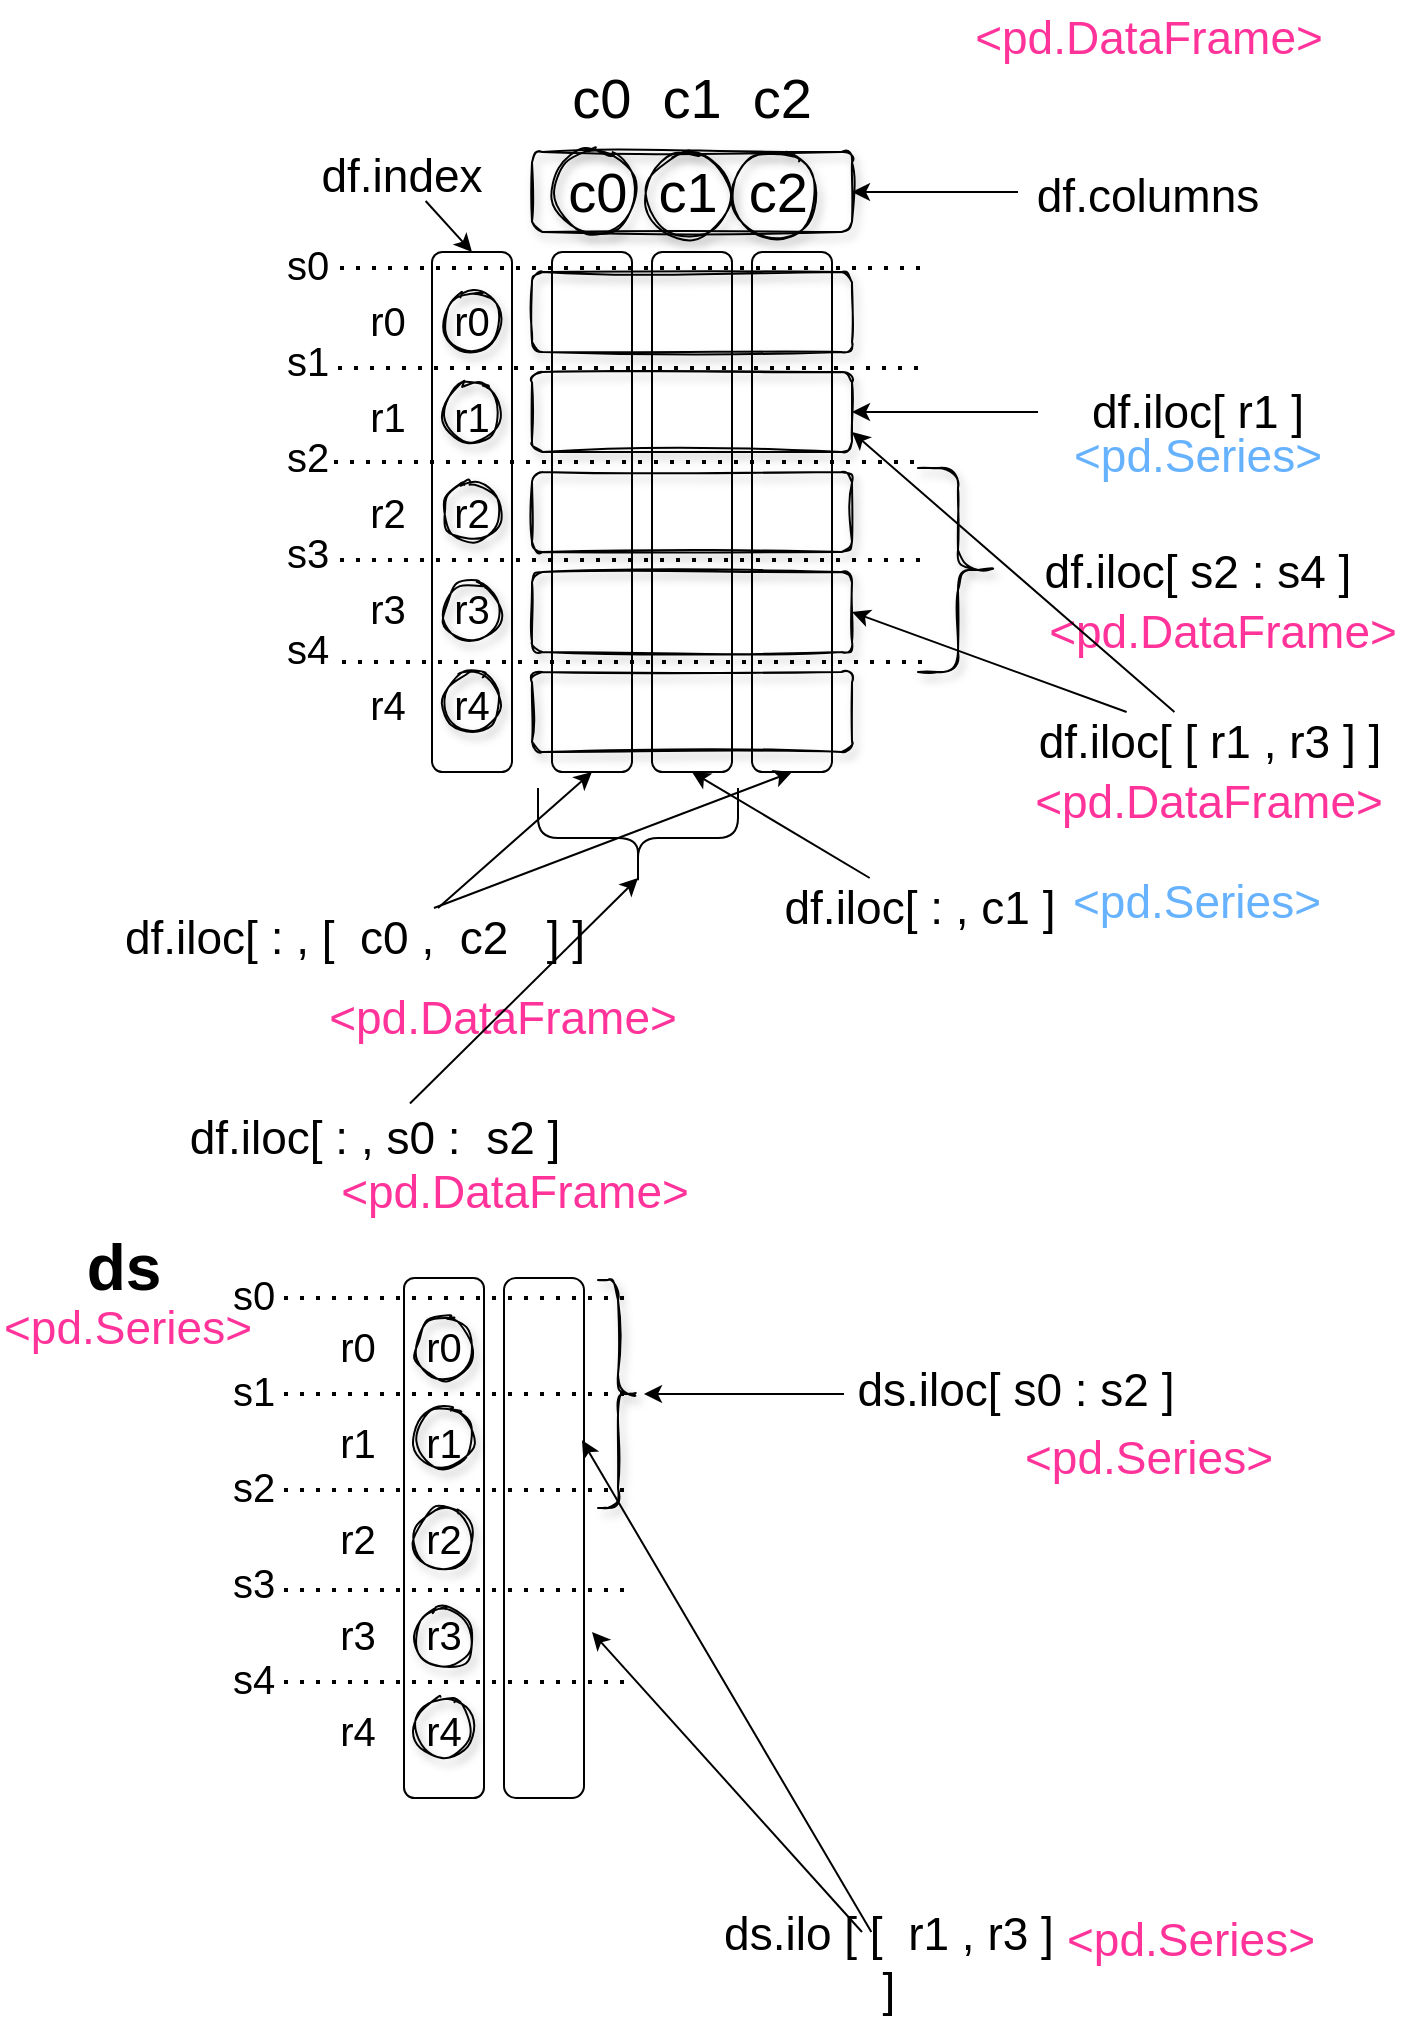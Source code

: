 <mxfile>
    <diagram id="Z9NfkE0Gaz2DqiLAO_H8" name="ページ1">
        <mxGraphModel dx="718" dy="520" grid="1" gridSize="10" guides="1" tooltips="1" connect="1" arrows="1" fold="1" page="1" pageScale="1" pageWidth="827" pageHeight="1169" math="0" shadow="0">
            <root>
                <mxCell id="0"/>
                <mxCell id="1" parent="0"/>
                <mxCell id="2" value="" style="rounded=1;whiteSpace=wrap;html=1;arcSize=13;" parent="1" vertex="1">
                    <mxGeometry x="297" y="132" width="40" height="260" as="geometry"/>
                </mxCell>
                <mxCell id="5" value="" style="rounded=1;whiteSpace=wrap;html=1;arcSize=13;" parent="1" vertex="1">
                    <mxGeometry x="347" y="132" width="40" height="260" as="geometry"/>
                </mxCell>
                <mxCell id="6" value="" style="rounded=1;whiteSpace=wrap;html=1;arcSize=13;" parent="1" vertex="1">
                    <mxGeometry x="397" y="132" width="40" height="260" as="geometry"/>
                </mxCell>
                <mxCell id="7" value="" style="rounded=1;whiteSpace=wrap;html=1;arcSize=13;rotation=-90;shadow=1;sketch=1;fillColor=none;" parent="1" vertex="1">
                    <mxGeometry x="347" y="82" width="40" height="160" as="geometry"/>
                </mxCell>
                <mxCell id="8" value="" style="rounded=1;whiteSpace=wrap;html=1;arcSize=13;rotation=-90;shadow=1;sketch=1;fillColor=none;" parent="1" vertex="1">
                    <mxGeometry x="347" y="132" width="40" height="160" as="geometry"/>
                </mxCell>
                <mxCell id="9" value="" style="rounded=1;whiteSpace=wrap;html=1;arcSize=13;rotation=-90;shadow=1;sketch=1;fillColor=none;" parent="1" vertex="1">
                    <mxGeometry x="347" y="232" width="40" height="160" as="geometry"/>
                </mxCell>
                <mxCell id="10" value="" style="rounded=1;whiteSpace=wrap;html=1;arcSize=13;rotation=-90;shadow=1;sketch=1;fillColor=none;" parent="1" vertex="1">
                    <mxGeometry x="347" y="182" width="40" height="160" as="geometry"/>
                </mxCell>
                <mxCell id="11" value="" style="rounded=1;whiteSpace=wrap;html=1;arcSize=13;rotation=-90;shadow=1;sketch=1;fillColor=none;" parent="1" vertex="1">
                    <mxGeometry x="347" y="282" width="40" height="160" as="geometry"/>
                </mxCell>
                <mxCell id="12" value="" style="rounded=1;whiteSpace=wrap;html=1;arcSize=13;rotation=-90;shadow=1;sketch=1;fillColor=none;" parent="1" vertex="1">
                    <mxGeometry x="347" y="22" width="40" height="160" as="geometry"/>
                </mxCell>
                <mxCell id="13" value="" style="rounded=1;whiteSpace=wrap;html=1;arcSize=13;" parent="1" vertex="1">
                    <mxGeometry x="237" y="132" width="40" height="260" as="geometry"/>
                </mxCell>
                <mxCell id="14" value="&lt;font style=&quot;font-size: 28px&quot;&gt;c0&amp;nbsp; c1&amp;nbsp; c2&lt;/font&gt;" style="text;html=1;strokeColor=none;fillColor=none;align=center;verticalAlign=middle;whiteSpace=wrap;rounded=0;shadow=1;sketch=1;" parent="1" vertex="1">
                    <mxGeometry x="290" y="87" width="150" height="30" as="geometry"/>
                </mxCell>
                <mxCell id="15" value="&lt;font style=&quot;font-size: 20px&quot;&gt;r0&lt;br&gt;&lt;br&gt;r1&lt;br&gt;&lt;br&gt;r2&lt;br&gt;&lt;br&gt;r3&lt;br&gt;&lt;br&gt;r4&lt;br&gt;&lt;/font&gt;" style="text;html=1;strokeColor=none;fillColor=none;align=center;verticalAlign=middle;whiteSpace=wrap;rounded=0;shadow=1;sketch=1;" parent="1" vertex="1">
                    <mxGeometry x="242" y="138" width="30" height="248" as="geometry"/>
                </mxCell>
                <mxCell id="21" style="edgeStyle=none;html=1;entryX=0.5;entryY=1;entryDx=0;entryDy=0;fontSize=23;" parent="1" source="19" target="12" edge="1">
                    <mxGeometry relative="1" as="geometry"/>
                </mxCell>
                <mxCell id="19" value="&lt;font style=&quot;font-size: 23px&quot;&gt;df.columns&lt;/font&gt;" style="text;html=1;strokeColor=none;fillColor=none;align=center;verticalAlign=middle;whiteSpace=wrap;rounded=0;shadow=1;sketch=1;fontSize=28;" parent="1" vertex="1">
                    <mxGeometry x="530" y="87" width="130" height="30" as="geometry"/>
                </mxCell>
                <mxCell id="24" style="edgeStyle=none;html=1;entryX=0.5;entryY=0;entryDx=0;entryDy=0;fontSize=23;" parent="1" source="22" target="13" edge="1">
                    <mxGeometry relative="1" as="geometry"/>
                </mxCell>
                <mxCell id="22" value="df.index" style="text;html=1;strokeColor=none;fillColor=none;align=center;verticalAlign=middle;whiteSpace=wrap;rounded=0;shadow=1;sketch=1;fontSize=23;" parent="1" vertex="1">
                    <mxGeometry x="172" y="80.5" width="100" height="26" as="geometry"/>
                </mxCell>
                <mxCell id="26" value="&lt;font style=&quot;font-size: 28px&quot;&gt;c0&amp;nbsp; c1&amp;nbsp; c2&lt;/font&gt;" style="text;html=1;strokeColor=none;fillColor=none;align=center;verticalAlign=middle;whiteSpace=wrap;rounded=0;shadow=1;sketch=1;" parent="1" vertex="1">
                    <mxGeometry x="292" y="40" width="150" height="30" as="geometry"/>
                </mxCell>
                <mxCell id="27" value="&lt;font style=&quot;font-size: 20px&quot;&gt;r0&lt;br&gt;&lt;br&gt;r1&lt;br&gt;&lt;br&gt;r2&lt;br&gt;&lt;br&gt;r3&lt;br&gt;&lt;br&gt;r4&lt;br&gt;&lt;/font&gt;" style="text;html=1;strokeColor=none;fillColor=none;align=center;verticalAlign=middle;whiteSpace=wrap;rounded=0;shadow=1;sketch=1;" parent="1" vertex="1">
                    <mxGeometry x="200" y="138" width="30" height="248" as="geometry"/>
                </mxCell>
                <mxCell id="28" value="" style="ellipse;whiteSpace=wrap;html=1;aspect=fixed;shadow=1;sketch=1;fontSize=23;fillColor=none;" parent="1" vertex="1">
                    <mxGeometry x="242" y="342" width="30" height="30" as="geometry"/>
                </mxCell>
                <mxCell id="29" value="" style="ellipse;whiteSpace=wrap;html=1;aspect=fixed;shadow=1;sketch=1;fontSize=23;fillColor=none;" parent="1" vertex="1">
                    <mxGeometry x="242" y="297" width="30" height="30" as="geometry"/>
                </mxCell>
                <mxCell id="30" value="" style="ellipse;whiteSpace=wrap;html=1;aspect=fixed;shadow=1;sketch=1;fontSize=23;fillColor=none;" parent="1" vertex="1">
                    <mxGeometry x="242" y="247" width="30" height="30" as="geometry"/>
                </mxCell>
                <mxCell id="31" value="" style="ellipse;whiteSpace=wrap;html=1;aspect=fixed;shadow=1;sketch=1;fontSize=23;fillColor=none;" parent="1" vertex="1">
                    <mxGeometry x="242" y="197" width="30" height="30" as="geometry"/>
                </mxCell>
                <mxCell id="32" value="" style="ellipse;whiteSpace=wrap;html=1;aspect=fixed;shadow=1;sketch=1;fontSize=23;fillColor=none;" parent="1" vertex="1">
                    <mxGeometry x="242" y="152" width="30" height="30" as="geometry"/>
                </mxCell>
                <mxCell id="33" value="" style="ellipse;whiteSpace=wrap;html=1;aspect=fixed;shadow=1;sketch=1;fontSize=23;fillColor=none;" parent="1" vertex="1">
                    <mxGeometry x="297" y="80.5" width="43" height="43" as="geometry"/>
                </mxCell>
                <mxCell id="34" value="" style="ellipse;whiteSpace=wrap;html=1;aspect=fixed;shadow=1;sketch=1;fontSize=23;fillColor=none;" parent="1" vertex="1">
                    <mxGeometry x="343.5" y="82" width="43" height="43" as="geometry"/>
                </mxCell>
                <mxCell id="35" value="" style="ellipse;whiteSpace=wrap;html=1;aspect=fixed;shadow=1;sketch=1;fontSize=23;fillColor=none;" parent="1" vertex="1">
                    <mxGeometry x="387" y="82" width="43" height="43" as="geometry"/>
                </mxCell>
                <mxCell id="51" value="" style="edgeStyle=none;html=1;fontSize=23;entryX=0.5;entryY=1;entryDx=0;entryDy=0;" parent="1" source="45" target="5" edge="1">
                    <mxGeometry relative="1" as="geometry">
                        <mxPoint x="367" y="410" as="targetPoint"/>
                    </mxGeometry>
                </mxCell>
                <mxCell id="52" value="" style="endArrow=none;dashed=1;html=1;dashPattern=1 3;strokeWidth=2;fontSize=23;" parent="1" edge="1">
                    <mxGeometry width="50" height="50" relative="1" as="geometry">
                        <mxPoint x="190" y="190" as="sourcePoint"/>
                        <mxPoint x="480" y="190" as="targetPoint"/>
                    </mxGeometry>
                </mxCell>
                <mxCell id="53" value="" style="endArrow=none;dashed=1;html=1;dashPattern=1 3;strokeWidth=2;fontSize=23;" parent="1" edge="1">
                    <mxGeometry width="50" height="50" relative="1" as="geometry">
                        <mxPoint x="188" y="237" as="sourcePoint"/>
                        <mxPoint x="478" y="237" as="targetPoint"/>
                    </mxGeometry>
                </mxCell>
                <mxCell id="54" value="" style="endArrow=none;dashed=1;html=1;dashPattern=1 3;strokeWidth=2;fontSize=23;" parent="1" edge="1">
                    <mxGeometry width="50" height="50" relative="1" as="geometry">
                        <mxPoint x="191" y="286" as="sourcePoint"/>
                        <mxPoint x="481" y="286" as="targetPoint"/>
                    </mxGeometry>
                </mxCell>
                <mxCell id="55" value="" style="endArrow=none;dashed=1;html=1;dashPattern=1 3;strokeWidth=2;fontSize=23;" parent="1" edge="1">
                    <mxGeometry width="50" height="50" relative="1" as="geometry">
                        <mxPoint x="192" y="337" as="sourcePoint"/>
                        <mxPoint x="482" y="337" as="targetPoint"/>
                    </mxGeometry>
                </mxCell>
                <mxCell id="56" value="" style="endArrow=none;dashed=1;html=1;dashPattern=1 3;strokeWidth=2;fontSize=23;" parent="1" edge="1">
                    <mxGeometry width="50" height="50" relative="1" as="geometry">
                        <mxPoint x="191" y="140" as="sourcePoint"/>
                        <mxPoint x="481" y="140" as="targetPoint"/>
                    </mxGeometry>
                </mxCell>
                <mxCell id="57" value="&lt;font style=&quot;font-size: 20px&quot;&gt;s0&lt;br&gt;&lt;br&gt;s1&lt;br&gt;&lt;br&gt;s2&lt;br&gt;&lt;br&gt;s3&lt;br&gt;&lt;br&gt;s4&lt;br&gt;&lt;/font&gt;" style="text;html=1;strokeColor=none;fillColor=none;align=center;verticalAlign=middle;whiteSpace=wrap;rounded=0;shadow=1;sketch=1;" parent="1" vertex="1">
                    <mxGeometry x="160" y="110" width="30" height="248" as="geometry"/>
                </mxCell>
                <mxCell id="64" style="edgeStyle=none;html=1;entryX=0.5;entryY=1;entryDx=0;entryDy=0;fontSize=23;" parent="1" target="2" edge="1">
                    <mxGeometry relative="1" as="geometry">
                        <mxPoint x="343" y="437.3" as="targetPoint"/>
                        <mxPoint x="240" y="460" as="sourcePoint"/>
                    </mxGeometry>
                </mxCell>
                <mxCell id="65" style="edgeStyle=none;html=1;entryX=0.5;entryY=1;entryDx=0;entryDy=0;fontSize=23;" parent="1" source="61" target="6" edge="1">
                    <mxGeometry relative="1" as="geometry"/>
                </mxCell>
                <mxCell id="66" value="" style="shape=curlyBracket;whiteSpace=wrap;html=1;rounded=1;flipH=1;shadow=1;sketch=1;fontSize=23;fillColor=none;" parent="1" vertex="1">
                    <mxGeometry x="480" y="240" width="40" height="102" as="geometry"/>
                </mxCell>
                <mxCell id="67" value="df.iloc[ s2 : s4 ]" style="text;html=1;strokeColor=none;fillColor=none;align=center;verticalAlign=middle;whiteSpace=wrap;rounded=0;shadow=1;sketch=1;fontSize=23;" parent="1" vertex="1">
                    <mxGeometry x="530" y="277" width="180" height="30" as="geometry"/>
                </mxCell>
                <mxCell id="70" value="&lt;font color=&quot;#ff3399&quot;&gt;&amp;lt;pd.DataFrame&amp;gt;&lt;/font&gt;" style="text;html=1;strokeColor=none;fillColor=none;align=center;verticalAlign=middle;whiteSpace=wrap;rounded=0;shadow=1;sketch=1;fontSize=23;" parent="1" vertex="1">
                    <mxGeometry x="502.5" y="10" width="185" height="30" as="geometry"/>
                </mxCell>
                <mxCell id="71" value="&lt;font color=&quot;#ff3399&quot;&gt;&amp;lt;pd.DataFrame&amp;gt;&lt;/font&gt;" style="text;html=1;strokeColor=none;fillColor=none;align=center;verticalAlign=middle;whiteSpace=wrap;rounded=0;shadow=1;sketch=1;fontSize=23;" parent="1" vertex="1">
                    <mxGeometry x="180" y="500" width="185" height="30" as="geometry"/>
                </mxCell>
                <mxCell id="73" style="edgeStyle=none;html=1;entryX=0.5;entryY=1;entryDx=0;entryDy=0;" parent="1" source="72" target="8" edge="1">
                    <mxGeometry relative="1" as="geometry"/>
                </mxCell>
                <mxCell id="72" value="df.iloc[ r1 ]" style="text;html=1;strokeColor=none;fillColor=none;align=center;verticalAlign=middle;whiteSpace=wrap;rounded=0;shadow=1;sketch=1;fontSize=23;" parent="1" vertex="1">
                    <mxGeometry x="540" y="197" width="160" height="30" as="geometry"/>
                </mxCell>
                <mxCell id="77" value="&lt;font color=&quot;#66b2ff&quot;&gt;&amp;lt;pd.Series&amp;gt;&lt;/font&gt;" style="text;html=1;strokeColor=none;fillColor=none;align=center;verticalAlign=middle;whiteSpace=wrap;rounded=0;shadow=1;sketch=1;fontSize=23;" parent="1" vertex="1">
                    <mxGeometry x="550" y="219" width="140" height="30" as="geometry"/>
                </mxCell>
                <mxCell id="78" value="&lt;font color=&quot;#ff3399&quot;&gt;&amp;lt;pd.DataFrame&amp;gt;&lt;/font&gt;" style="text;html=1;strokeColor=none;fillColor=none;align=center;verticalAlign=middle;whiteSpace=wrap;rounded=0;shadow=1;sketch=1;fontSize=23;" parent="1" vertex="1">
                    <mxGeometry x="540" y="307" width="185" height="30" as="geometry"/>
                </mxCell>
                <mxCell id="81" style="edgeStyle=none;html=1;entryX=0.25;entryY=1;entryDx=0;entryDy=0;" parent="1" source="79" target="8" edge="1">
                    <mxGeometry relative="1" as="geometry"/>
                </mxCell>
                <mxCell id="82" style="edgeStyle=none;html=1;entryX=0.5;entryY=1;entryDx=0;entryDy=0;" parent="1" source="79" target="9" edge="1">
                    <mxGeometry relative="1" as="geometry"/>
                </mxCell>
                <mxCell id="79" value="df.iloc[ [ r1 , r3 ] ]" style="text;html=1;strokeColor=none;fillColor=none;align=center;verticalAlign=middle;whiteSpace=wrap;rounded=0;shadow=1;sketch=1;fontSize=23;" parent="1" vertex="1">
                    <mxGeometry x="535.5" y="362" width="180" height="30" as="geometry"/>
                </mxCell>
                <mxCell id="80" value="&lt;font color=&quot;#ff3399&quot;&gt;&amp;lt;pd.DataFrame&amp;gt;&lt;/font&gt;" style="text;html=1;strokeColor=none;fillColor=none;align=center;verticalAlign=middle;whiteSpace=wrap;rounded=0;shadow=1;sketch=1;fontSize=23;" parent="1" vertex="1">
                    <mxGeometry x="532.5" y="392" width="185" height="30" as="geometry"/>
                </mxCell>
                <mxCell id="85" value="" style="shape=curlyBracket;whiteSpace=wrap;html=1;rounded=1;flipH=1;rotation=90;" parent="1" vertex="1">
                    <mxGeometry x="315" y="375" width="50" height="100" as="geometry"/>
                </mxCell>
                <mxCell id="90" value="&lt;font color=&quot;#ff3399&quot;&gt;&amp;lt;pd.DataFrame&amp;gt;&lt;/font&gt;" style="text;html=1;strokeColor=none;fillColor=none;align=center;verticalAlign=middle;whiteSpace=wrap;rounded=0;shadow=1;sketch=1;fontSize=23;" parent="1" vertex="1">
                    <mxGeometry x="186" y="587" width="185" height="30" as="geometry"/>
                </mxCell>
                <mxCell id="91" style="edgeStyle=none;html=1;entryX=0.1;entryY=0.5;entryDx=0;entryDy=0;fontSize=23;entryPerimeter=0;exitX=0.568;exitY=-0.075;exitDx=0;exitDy=0;exitPerimeter=0;" parent="1" source="88" target="85" edge="1">
                    <mxGeometry relative="1" as="geometry">
                        <mxPoint x="327" y="402" as="targetPoint"/>
                        <mxPoint x="250" y="470" as="sourcePoint"/>
                    </mxGeometry>
                </mxCell>
                <mxCell id="45" value="df.iloc[ : , c1 ]" style="text;html=1;strokeColor=none;fillColor=none;align=center;verticalAlign=middle;whiteSpace=wrap;rounded=0;shadow=1;sketch=1;fontSize=23;movable=1;resizable=1;rotatable=1;deletable=1;editable=1;connectable=1;" parent="1" vertex="1">
                    <mxGeometry x="371" y="445" width="220" height="30" as="geometry"/>
                </mxCell>
                <mxCell id="61" value="df.iloc[ : , [&amp;nbsp; c0 ,&amp;nbsp; c2&amp;nbsp; &amp;nbsp;] ]" style="text;html=1;strokeColor=none;fillColor=none;align=center;verticalAlign=middle;whiteSpace=wrap;rounded=0;shadow=1;sketch=1;fontSize=23;movable=1;resizable=1;rotatable=1;deletable=1;editable=1;connectable=1;" parent="1" vertex="1">
                    <mxGeometry x="70" y="460" width="257" height="30" as="geometry"/>
                </mxCell>
                <mxCell id="69" value="&lt;font color=&quot;#66b2ff&quot;&gt;&amp;lt;pd.Series&amp;gt;&lt;/font&gt;" style="text;html=1;strokeColor=none;fillColor=none;align=center;verticalAlign=middle;whiteSpace=wrap;rounded=0;shadow=1;sketch=1;fontSize=23;" parent="1" vertex="1">
                    <mxGeometry x="590.389" y="442" width="59.231" height="30" as="geometry"/>
                </mxCell>
                <mxCell id="88" value="df.iloc[ : , s0 :&amp;nbsp; s2 ]" style="text;html=1;strokeColor=none;fillColor=none;align=center;verticalAlign=middle;whiteSpace=wrap;rounded=0;shadow=1;sketch=1;fontSize=23;movable=1;resizable=1;rotatable=1;deletable=1;editable=1;connectable=1;" parent="1" vertex="1">
                    <mxGeometry x="80" y="560" width="257" height="30" as="geometry"/>
                </mxCell>
                <mxCell id="92" value="" style="rounded=1;whiteSpace=wrap;html=1;fontSize=18;" vertex="1" parent="1">
                    <mxGeometry x="273" y="645" width="40" height="260" as="geometry"/>
                </mxCell>
                <mxCell id="93" value="" style="rounded=1;whiteSpace=wrap;html=1;arcSize=13;" vertex="1" parent="1">
                    <mxGeometry x="223" y="645" width="40" height="260" as="geometry"/>
                </mxCell>
                <mxCell id="94" value="&lt;font style=&quot;font-size: 20px&quot;&gt;r0&lt;br&gt;&lt;br&gt;r1&lt;br&gt;&lt;br&gt;r2&lt;br&gt;&lt;br&gt;r3&lt;br&gt;&lt;br&gt;r4&lt;br&gt;&lt;/font&gt;" style="text;html=1;strokeColor=none;fillColor=none;align=center;verticalAlign=middle;whiteSpace=wrap;rounded=0;shadow=1;sketch=1;" vertex="1" parent="1">
                    <mxGeometry x="228" y="651" width="30" height="248" as="geometry"/>
                </mxCell>
                <mxCell id="95" value="" style="ellipse;whiteSpace=wrap;html=1;aspect=fixed;shadow=1;sketch=1;fontSize=23;fillColor=none;" vertex="1" parent="1">
                    <mxGeometry x="228" y="855" width="30" height="30" as="geometry"/>
                </mxCell>
                <mxCell id="96" value="" style="ellipse;whiteSpace=wrap;html=1;aspect=fixed;shadow=1;sketch=1;fontSize=23;fillColor=none;" vertex="1" parent="1">
                    <mxGeometry x="228" y="810" width="30" height="30" as="geometry"/>
                </mxCell>
                <mxCell id="97" value="" style="ellipse;whiteSpace=wrap;html=1;aspect=fixed;shadow=1;sketch=1;fontSize=23;fillColor=none;" vertex="1" parent="1">
                    <mxGeometry x="228" y="760" width="30" height="30" as="geometry"/>
                </mxCell>
                <mxCell id="98" value="" style="ellipse;whiteSpace=wrap;html=1;aspect=fixed;shadow=1;sketch=1;fontSize=23;fillColor=none;" vertex="1" parent="1">
                    <mxGeometry x="228" y="710" width="30" height="30" as="geometry"/>
                </mxCell>
                <mxCell id="99" value="" style="ellipse;whiteSpace=wrap;html=1;aspect=fixed;shadow=1;sketch=1;fontSize=23;fillColor=none;" vertex="1" parent="1">
                    <mxGeometry x="228" y="665" width="30" height="30" as="geometry"/>
                </mxCell>
                <mxCell id="100" value="&lt;span style=&quot;font-size: 32px&quot;&gt;&lt;b&gt;ds&lt;/b&gt;&lt;/span&gt;" style="text;html=1;strokeColor=none;fillColor=none;align=center;verticalAlign=middle;whiteSpace=wrap;rounded=0;fontSize=18;" vertex="1" parent="1">
                    <mxGeometry x="53" y="625" width="60" height="30" as="geometry"/>
                </mxCell>
                <mxCell id="101" value="&lt;font color=&quot;#ff3399&quot;&gt;&amp;lt;pd.Series&amp;gt;&lt;/font&gt;" style="text;html=1;strokeColor=none;fillColor=none;align=center;verticalAlign=middle;whiteSpace=wrap;rounded=0;shadow=1;sketch=1;fontSize=23;" vertex="1" parent="1">
                    <mxGeometry x="25" y="655" width="120" height="30" as="geometry"/>
                </mxCell>
                <mxCell id="102" value="&lt;font style=&quot;font-size: 20px&quot;&gt;s0&lt;br&gt;&lt;br&gt;s1&lt;br&gt;&lt;br&gt;s2&lt;br&gt;&lt;br&gt;s3&lt;br&gt;&lt;br&gt;s4&lt;br&gt;&lt;/font&gt;" style="text;html=1;strokeColor=none;fillColor=none;align=center;verticalAlign=middle;whiteSpace=wrap;rounded=0;shadow=1;sketch=1;" vertex="1" parent="1">
                    <mxGeometry x="133" y="625" width="30" height="248" as="geometry"/>
                </mxCell>
                <mxCell id="103" value="" style="endArrow=none;dashed=1;html=1;dashPattern=1 3;strokeWidth=2;fontSize=23;" edge="1" parent="1">
                    <mxGeometry width="50" height="50" relative="1" as="geometry">
                        <mxPoint x="163" y="703" as="sourcePoint"/>
                        <mxPoint x="333" y="703" as="targetPoint"/>
                    </mxGeometry>
                </mxCell>
                <mxCell id="104" value="" style="endArrow=none;dashed=1;html=1;dashPattern=1 3;strokeWidth=2;fontSize=23;" edge="1" parent="1">
                    <mxGeometry width="50" height="50" relative="1" as="geometry">
                        <mxPoint x="163" y="751" as="sourcePoint"/>
                        <mxPoint x="333" y="751" as="targetPoint"/>
                    </mxGeometry>
                </mxCell>
                <mxCell id="105" value="" style="endArrow=none;dashed=1;html=1;dashPattern=1 3;strokeWidth=2;fontSize=23;" edge="1" parent="1">
                    <mxGeometry width="50" height="50" relative="1" as="geometry">
                        <mxPoint x="163" y="847" as="sourcePoint"/>
                        <mxPoint x="333" y="847" as="targetPoint"/>
                    </mxGeometry>
                </mxCell>
                <mxCell id="106" value="" style="endArrow=none;dashed=1;html=1;dashPattern=1 3;strokeWidth=2;fontSize=23;" edge="1" parent="1">
                    <mxGeometry width="50" height="50" relative="1" as="geometry">
                        <mxPoint x="163" y="655" as="sourcePoint"/>
                        <mxPoint x="333" y="655" as="targetPoint"/>
                    </mxGeometry>
                </mxCell>
                <mxCell id="107" value="&lt;font style=&quot;font-size: 20px&quot;&gt;r0&lt;br&gt;&lt;br&gt;r1&lt;br&gt;&lt;br&gt;r2&lt;br&gt;&lt;br&gt;r3&lt;br&gt;&lt;br&gt;r4&lt;br&gt;&lt;/font&gt;" style="text;html=1;strokeColor=none;fillColor=none;align=center;verticalAlign=middle;whiteSpace=wrap;rounded=0;shadow=1;sketch=1;" vertex="1" parent="1">
                    <mxGeometry x="185" y="651" width="30" height="248" as="geometry"/>
                </mxCell>
                <mxCell id="108" value="" style="endArrow=none;dashed=1;html=1;dashPattern=1 3;strokeWidth=2;fontSize=23;" edge="1" parent="1">
                    <mxGeometry width="50" height="50" relative="1" as="geometry">
                        <mxPoint x="163" y="801" as="sourcePoint"/>
                        <mxPoint x="333" y="801" as="targetPoint"/>
                    </mxGeometry>
                </mxCell>
                <mxCell id="118" value="" style="shape=curlyBracket;whiteSpace=wrap;html=1;rounded=1;flipH=1;shadow=1;sketch=1;fontSize=23;fontColor=#66B2FF;fillColor=none;" vertex="1" parent="1">
                    <mxGeometry x="320" y="646" width="20" height="114" as="geometry"/>
                </mxCell>
                <mxCell id="119" style="edgeStyle=none;html=1;fontSize=23;fontColor=#66B2FF;" edge="1" parent="1">
                    <mxGeometry relative="1" as="geometry">
                        <mxPoint x="343" y="703" as="targetPoint"/>
                        <mxPoint x="443" y="703" as="sourcePoint"/>
                    </mxGeometry>
                </mxCell>
                <mxCell id="123" value="ds.iloc[ s0 : s2 ]" style="text;html=1;strokeColor=none;fillColor=none;align=center;verticalAlign=middle;whiteSpace=wrap;rounded=0;shadow=1;sketch=1;fontSize=23;" vertex="1" parent="1">
                    <mxGeometry x="448" y="686" width="162" height="30" as="geometry"/>
                </mxCell>
                <mxCell id="124" value="&lt;font color=&quot;#ff3399&quot;&gt;&amp;lt;pd.Series&amp;gt;&lt;/font&gt;" style="text;html=1;strokeColor=none;fillColor=none;align=center;verticalAlign=middle;whiteSpace=wrap;rounded=0;shadow=1;sketch=1;fontSize=23;" vertex="1" parent="1">
                    <mxGeometry x="521.75" y="720" width="146.5" height="30" as="geometry"/>
                </mxCell>
                <mxCell id="125" style="edgeStyle=none;html=1;entryX=0.975;entryY=0.312;entryDx=0;entryDy=0;entryPerimeter=0;fontSize=23;fontColor=#66B2FF;" edge="1" parent="1" source="127" target="92">
                    <mxGeometry relative="1" as="geometry"/>
                </mxCell>
                <mxCell id="126" style="edgeStyle=none;html=1;entryX=1.1;entryY=0.681;entryDx=0;entryDy=0;entryPerimeter=0;fontSize=23;fontColor=#66B2FF;" edge="1" parent="1" source="127" target="92">
                    <mxGeometry relative="1" as="geometry"/>
                </mxCell>
                <mxCell id="127" value="ds.ilo [ [&amp;nbsp; r1 , r3 ] ]" style="text;html=1;strokeColor=none;fillColor=none;align=center;verticalAlign=middle;whiteSpace=wrap;rounded=0;shadow=1;sketch=1;fontSize=23;" vertex="1" parent="1">
                    <mxGeometry x="380" y="972" width="171" height="30" as="geometry"/>
                </mxCell>
                <mxCell id="131" value="&lt;font color=&quot;#ff3399&quot;&gt;&amp;lt;pd.Series&amp;gt;&lt;/font&gt;" style="text;html=1;strokeColor=none;fillColor=none;align=center;verticalAlign=middle;whiteSpace=wrap;rounded=0;shadow=1;sketch=1;fontSize=23;" vertex="1" parent="1">
                    <mxGeometry x="543" y="961" width="146.5" height="30" as="geometry"/>
                </mxCell>
            </root>
        </mxGraphModel>
    </diagram>
</mxfile>

